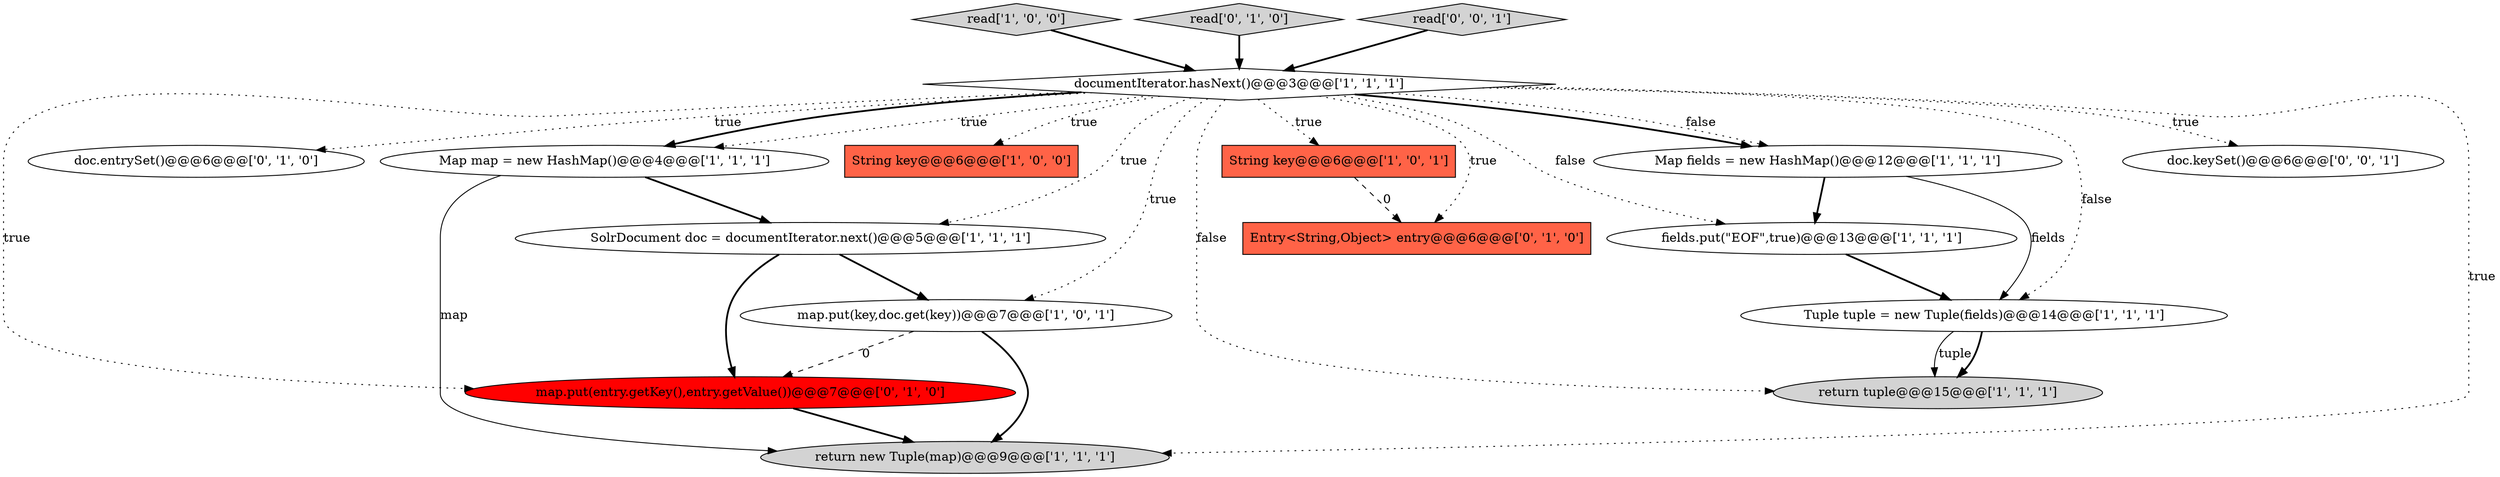 digraph {
10 [style = filled, label = "Map map = new HashMap()@@@4@@@['1', '1', '1']", fillcolor = white, shape = ellipse image = "AAA0AAABBB1BBB"];
12 [style = filled, label = "doc.entrySet()@@@6@@@['0', '1', '0']", fillcolor = white, shape = ellipse image = "AAA0AAABBB2BBB"];
0 [style = filled, label = "SolrDocument doc = documentIterator.next()@@@5@@@['1', '1', '1']", fillcolor = white, shape = ellipse image = "AAA0AAABBB1BBB"];
9 [style = filled, label = "documentIterator.hasNext()@@@3@@@['1', '1', '1']", fillcolor = white, shape = diamond image = "AAA0AAABBB1BBB"];
3 [style = filled, label = "String key@@@6@@@['1', '0', '0']", fillcolor = tomato, shape = box image = "AAA0AAABBB1BBB"];
6 [style = filled, label = "read['1', '0', '0']", fillcolor = lightgray, shape = diamond image = "AAA0AAABBB1BBB"];
13 [style = filled, label = "map.put(entry.getKey(),entry.getValue())@@@7@@@['0', '1', '0']", fillcolor = red, shape = ellipse image = "AAA1AAABBB2BBB"];
15 [style = filled, label = "read['0', '1', '0']", fillcolor = lightgray, shape = diamond image = "AAA0AAABBB2BBB"];
4 [style = filled, label = "String key@@@6@@@['1', '0', '1']", fillcolor = tomato, shape = box image = "AAA0AAABBB1BBB"];
5 [style = filled, label = "fields.put(\"EOF\",true)@@@13@@@['1', '1', '1']", fillcolor = white, shape = ellipse image = "AAA0AAABBB1BBB"];
11 [style = filled, label = "Map fields = new HashMap()@@@12@@@['1', '1', '1']", fillcolor = white, shape = ellipse image = "AAA0AAABBB1BBB"];
14 [style = filled, label = "Entry<String,Object> entry@@@6@@@['0', '1', '0']", fillcolor = tomato, shape = box image = "AAA1AAABBB2BBB"];
2 [style = filled, label = "return tuple@@@15@@@['1', '1', '1']", fillcolor = lightgray, shape = ellipse image = "AAA0AAABBB1BBB"];
17 [style = filled, label = "read['0', '0', '1']", fillcolor = lightgray, shape = diamond image = "AAA0AAABBB3BBB"];
8 [style = filled, label = "Tuple tuple = new Tuple(fields)@@@14@@@['1', '1', '1']", fillcolor = white, shape = ellipse image = "AAA0AAABBB1BBB"];
1 [style = filled, label = "return new Tuple(map)@@@9@@@['1', '1', '1']", fillcolor = lightgray, shape = ellipse image = "AAA0AAABBB1BBB"];
16 [style = filled, label = "doc.keySet()@@@6@@@['0', '0', '1']", fillcolor = white, shape = ellipse image = "AAA0AAABBB3BBB"];
7 [style = filled, label = "map.put(key,doc.get(key))@@@7@@@['1', '0', '1']", fillcolor = white, shape = ellipse image = "AAA0AAABBB1BBB"];
5->8 [style = bold, label=""];
9->12 [style = dotted, label="true"];
11->8 [style = solid, label="fields"];
9->0 [style = dotted, label="true"];
7->1 [style = bold, label=""];
9->11 [style = bold, label=""];
0->13 [style = bold, label=""];
17->9 [style = bold, label=""];
9->2 [style = dotted, label="false"];
9->10 [style = bold, label=""];
9->14 [style = dotted, label="true"];
9->11 [style = dotted, label="false"];
13->1 [style = bold, label=""];
0->7 [style = bold, label=""];
9->8 [style = dotted, label="false"];
11->5 [style = bold, label=""];
8->2 [style = solid, label="tuple"];
8->2 [style = bold, label=""];
15->9 [style = bold, label=""];
9->13 [style = dotted, label="true"];
10->0 [style = bold, label=""];
9->5 [style = dotted, label="false"];
9->1 [style = dotted, label="true"];
7->13 [style = dashed, label="0"];
10->1 [style = solid, label="map"];
9->4 [style = dotted, label="true"];
4->14 [style = dashed, label="0"];
9->16 [style = dotted, label="true"];
9->7 [style = dotted, label="true"];
6->9 [style = bold, label=""];
9->10 [style = dotted, label="true"];
9->3 [style = dotted, label="true"];
}
